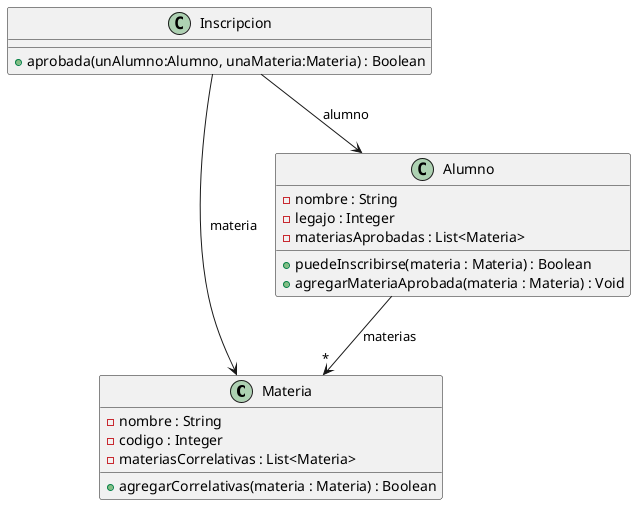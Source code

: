 @startuml
'https://plantuml.com/sequence-diagram



class Materia{
 -nombre : String
 -codigo : Integer
 -materiasCorrelativas : List<Materia>

 +agregarCorrelativas(materia : Materia) : Boolean
}

class Alumno{
-nombre : String
-legajo : Integer
-materiasAprobadas : List<Materia>

 +puedeInscribirse(materia : Materia) : Boolean
 +agregarMateriaAprobada(materia : Materia) : Void

}

class Inscripcion{
+aprobada(unAlumno:Alumno, unaMateria:Materia) : Boolean
}

Alumno --> "*" Materia: materias
Inscripcion --> Alumno: alumno
Inscripcion --> Materia: materia
@enduml